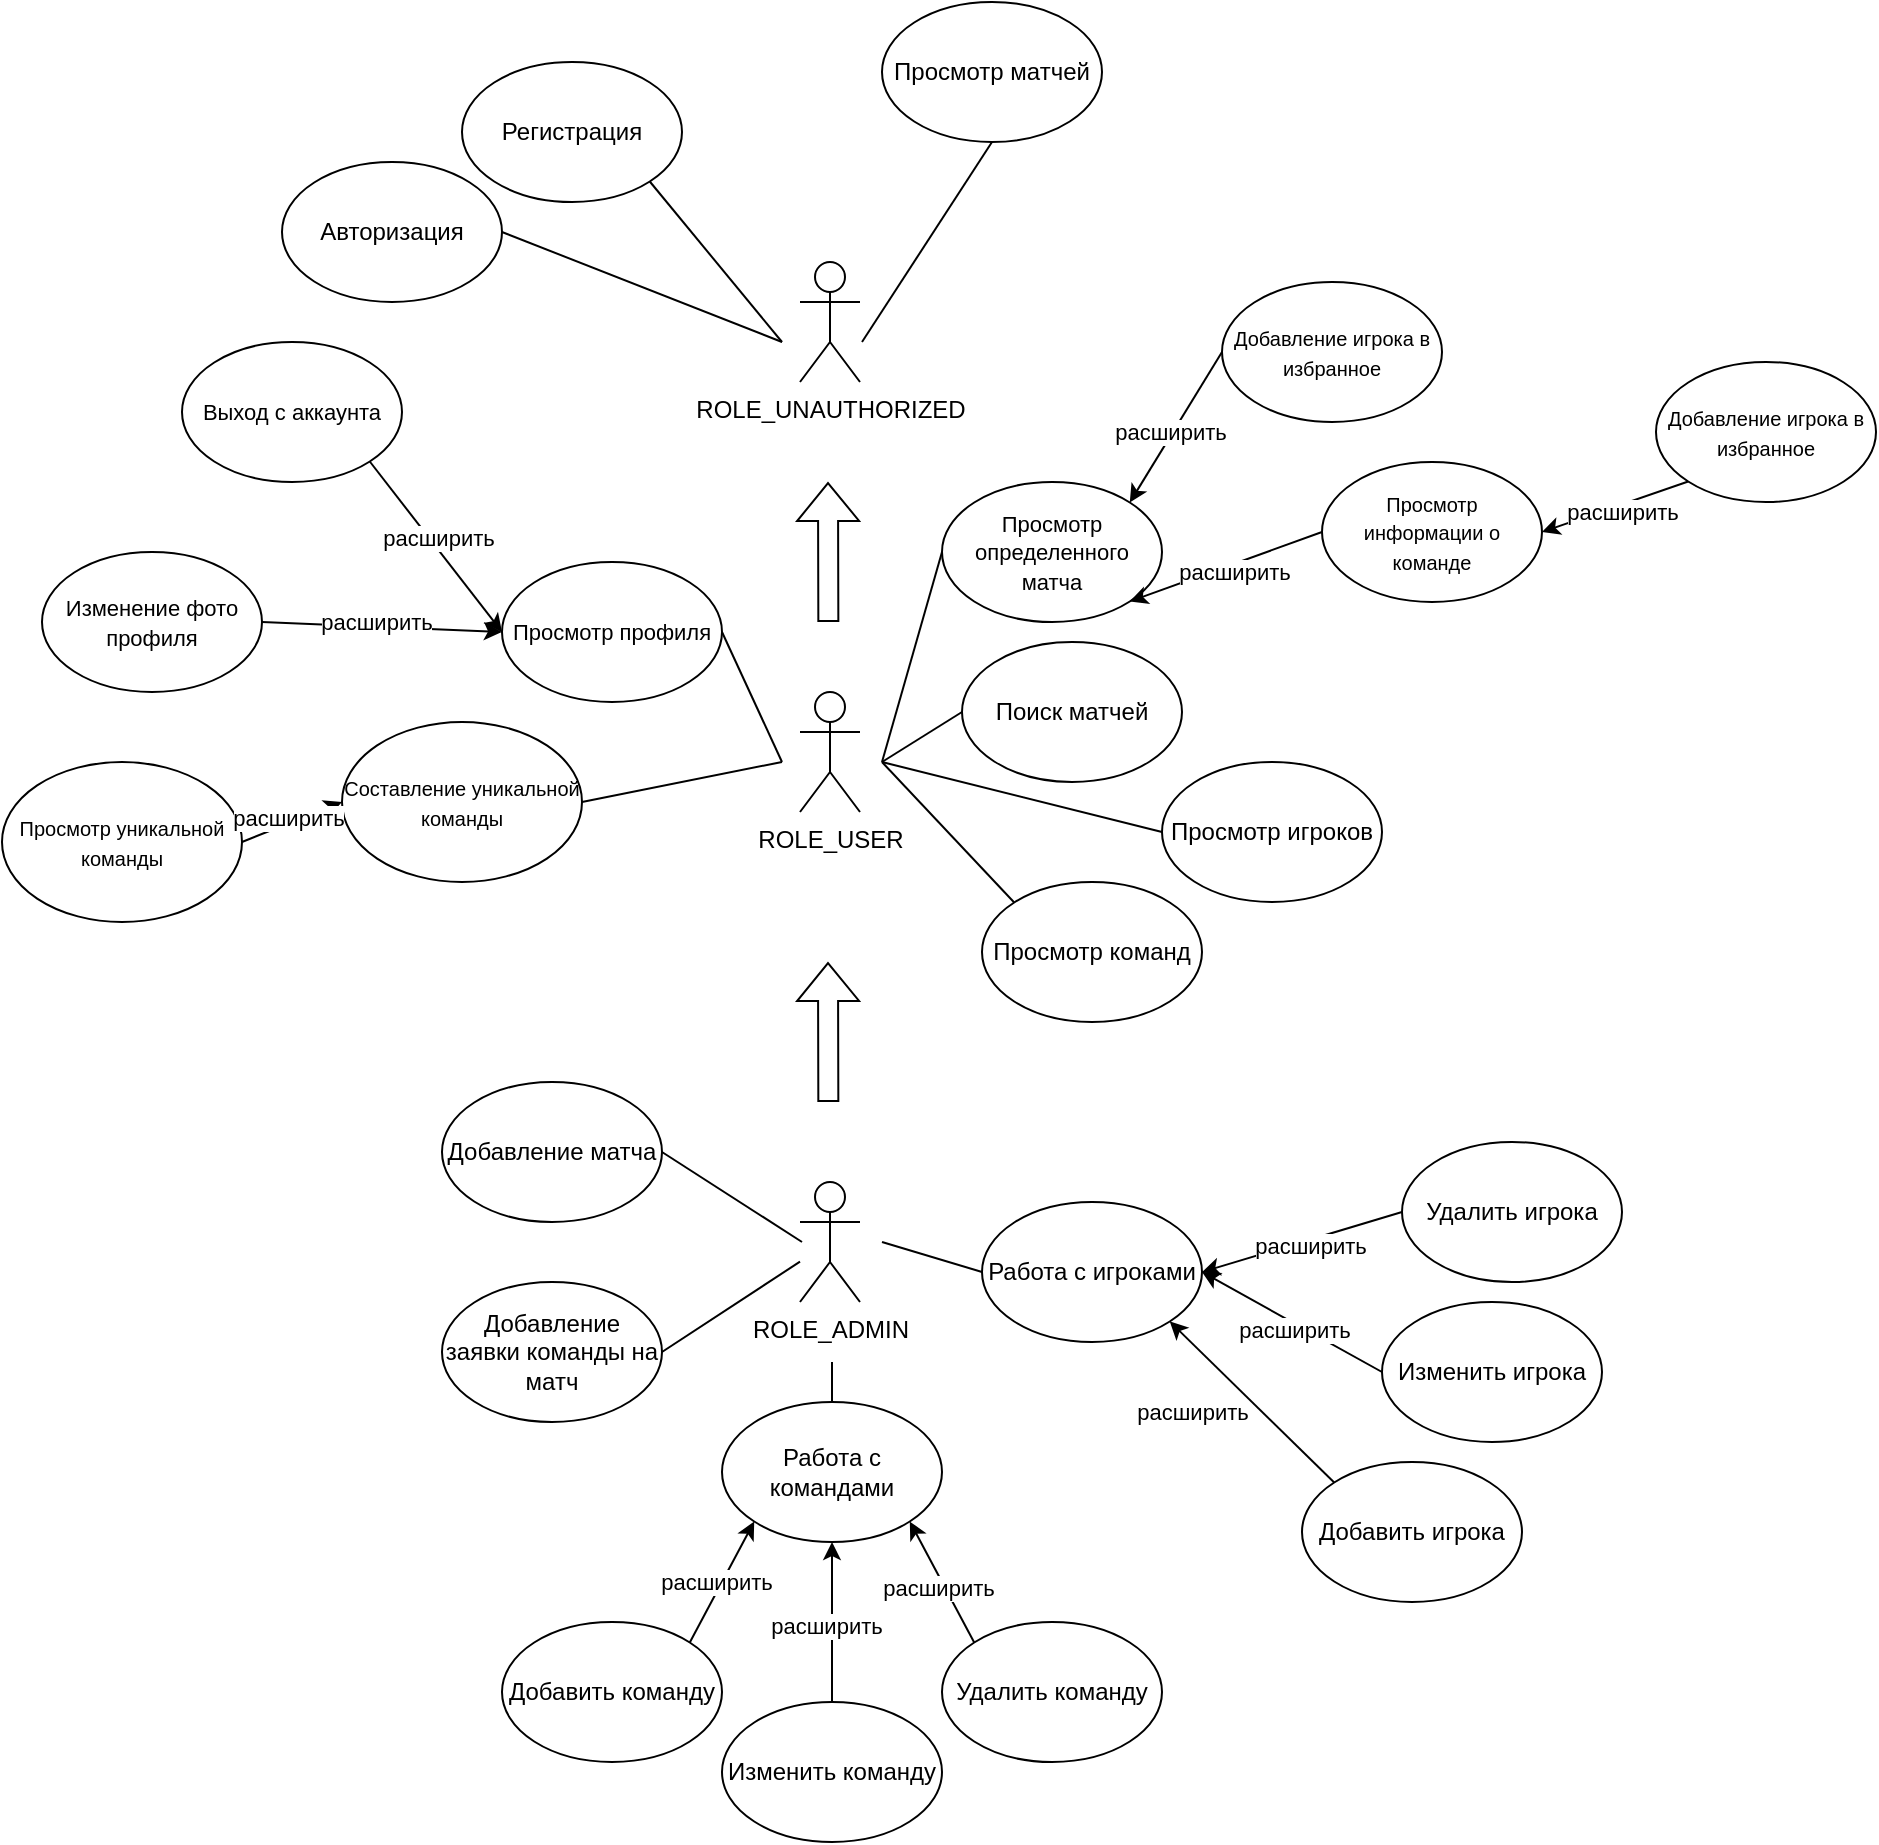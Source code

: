 <mxfile version="22.1.2" type="device">
  <diagram name="Страница — 1" id="UiNPFTjl_EpFxTG65hHo">
    <mxGraphModel dx="1480" dy="877" grid="1" gridSize="10" guides="1" tooltips="1" connect="1" arrows="1" fold="1" page="1" pageScale="1" pageWidth="827" pageHeight="1169" math="0" shadow="0">
      <root>
        <mxCell id="0" />
        <mxCell id="1" parent="0" />
        <mxCell id="uX3RrPYELe2vvAVmBpQw-1" value="ROLE_UNAUTHORIZED" style="shape=umlActor;verticalLabelPosition=bottom;verticalAlign=top;html=1;outlineConnect=0;" vertex="1" parent="1">
          <mxGeometry x="399" y="140" width="30" height="60" as="geometry" />
        </mxCell>
        <mxCell id="uX3RrPYELe2vvAVmBpQw-2" value="ROLE_USER" style="shape=umlActor;verticalLabelPosition=bottom;verticalAlign=top;html=1;outlineConnect=0;" vertex="1" parent="1">
          <mxGeometry x="399" y="355" width="30" height="60" as="geometry" />
        </mxCell>
        <mxCell id="uX3RrPYELe2vvAVmBpQw-3" value="ROLE_ADMIN" style="shape=umlActor;verticalLabelPosition=bottom;verticalAlign=top;html=1;outlineConnect=0;" vertex="1" parent="1">
          <mxGeometry x="399" y="600" width="30" height="60" as="geometry" />
        </mxCell>
        <mxCell id="uX3RrPYELe2vvAVmBpQw-4" value="" style="shape=flexArrow;endArrow=classic;html=1;rounded=0;" edge="1" parent="1">
          <mxGeometry width="50" height="50" relative="1" as="geometry">
            <mxPoint x="413.17" y="320" as="sourcePoint" />
            <mxPoint x="413" y="250" as="targetPoint" />
          </mxGeometry>
        </mxCell>
        <mxCell id="uX3RrPYELe2vvAVmBpQw-5" value="" style="shape=flexArrow;endArrow=classic;html=1;rounded=0;" edge="1" parent="1">
          <mxGeometry width="50" height="50" relative="1" as="geometry">
            <mxPoint x="413.17" y="560" as="sourcePoint" />
            <mxPoint x="413" y="490" as="targetPoint" />
          </mxGeometry>
        </mxCell>
        <mxCell id="uX3RrPYELe2vvAVmBpQw-6" value="Авторизация" style="ellipse;whiteSpace=wrap;html=1;" vertex="1" parent="1">
          <mxGeometry x="140" y="90" width="110" height="70" as="geometry" />
        </mxCell>
        <mxCell id="uX3RrPYELe2vvAVmBpQw-7" value="Регистрация" style="ellipse;whiteSpace=wrap;html=1;" vertex="1" parent="1">
          <mxGeometry x="230" y="40" width="110" height="70" as="geometry" />
        </mxCell>
        <mxCell id="uX3RrPYELe2vvAVmBpQw-8" value="" style="endArrow=none;html=1;rounded=0;entryX=1;entryY=1;entryDx=0;entryDy=0;" edge="1" parent="1" target="uX3RrPYELe2vvAVmBpQw-7">
          <mxGeometry width="50" height="50" relative="1" as="geometry">
            <mxPoint x="390" y="180" as="sourcePoint" />
            <mxPoint x="440" y="100" as="targetPoint" />
          </mxGeometry>
        </mxCell>
        <mxCell id="uX3RrPYELe2vvAVmBpQw-9" value="" style="endArrow=none;html=1;rounded=0;entryX=1;entryY=0.5;entryDx=0;entryDy=0;" edge="1" parent="1" target="uX3RrPYELe2vvAVmBpQw-6">
          <mxGeometry width="50" height="50" relative="1" as="geometry">
            <mxPoint x="390" y="180" as="sourcePoint" />
            <mxPoint x="510" y="140" as="targetPoint" />
          </mxGeometry>
        </mxCell>
        <mxCell id="uX3RrPYELe2vvAVmBpQw-10" value="Просмотр матчей" style="ellipse;whiteSpace=wrap;html=1;" vertex="1" parent="1">
          <mxGeometry x="440" y="10" width="110" height="70" as="geometry" />
        </mxCell>
        <mxCell id="uX3RrPYELe2vvAVmBpQw-11" value="" style="endArrow=none;html=1;rounded=0;entryX=0.5;entryY=1;entryDx=0;entryDy=0;" edge="1" parent="1" target="uX3RrPYELe2vvAVmBpQw-10">
          <mxGeometry width="50" height="50" relative="1" as="geometry">
            <mxPoint x="430" y="180" as="sourcePoint" />
            <mxPoint x="330" y="140" as="targetPoint" />
          </mxGeometry>
        </mxCell>
        <mxCell id="uX3RrPYELe2vvAVmBpQw-12" value="&lt;font style=&quot;font-size: 11px;&quot;&gt;Просмотр определенного матча&lt;/font&gt;" style="ellipse;whiteSpace=wrap;html=1;" vertex="1" parent="1">
          <mxGeometry x="470" y="250" width="110" height="70" as="geometry" />
        </mxCell>
        <mxCell id="uX3RrPYELe2vvAVmBpQw-14" value="&lt;font style=&quot;font-size: 10px;&quot;&gt;Добавление игрока в избранное&lt;/font&gt;" style="ellipse;whiteSpace=wrap;html=1;" vertex="1" parent="1">
          <mxGeometry x="610" y="150" width="110" height="70" as="geometry" />
        </mxCell>
        <mxCell id="uX3RrPYELe2vvAVmBpQw-15" value="&lt;font style=&quot;font-size: 10px;&quot;&gt;Просмотр информации о команде&lt;/font&gt;" style="ellipse;whiteSpace=wrap;html=1;" vertex="1" parent="1">
          <mxGeometry x="660" y="240" width="110" height="70" as="geometry" />
        </mxCell>
        <mxCell id="uX3RrPYELe2vvAVmBpQw-16" value="&lt;font style=&quot;font-size: 10px;&quot;&gt;Добавление игрока в избранное&lt;/font&gt;" style="ellipse;whiteSpace=wrap;html=1;" vertex="1" parent="1">
          <mxGeometry x="827" y="190" width="110" height="70" as="geometry" />
        </mxCell>
        <mxCell id="uX3RrPYELe2vvAVmBpQw-17" value="" style="endArrow=classic;html=1;rounded=0;entryX=1;entryY=1;entryDx=0;entryDy=0;exitX=0;exitY=0.5;exitDx=0;exitDy=0;" edge="1" parent="1" source="uX3RrPYELe2vvAVmBpQw-15" target="uX3RrPYELe2vvAVmBpQw-12">
          <mxGeometry width="50" height="50" relative="1" as="geometry">
            <mxPoint x="490" y="470" as="sourcePoint" />
            <mxPoint x="540" y="420" as="targetPoint" />
          </mxGeometry>
        </mxCell>
        <mxCell id="uX3RrPYELe2vvAVmBpQw-20" value="расширить" style="edgeLabel;html=1;align=center;verticalAlign=middle;resizable=0;points=[];" vertex="1" connectable="0" parent="uX3RrPYELe2vvAVmBpQw-17">
          <mxGeometry x="-0.055" y="3" relative="1" as="geometry">
            <mxPoint as="offset" />
          </mxGeometry>
        </mxCell>
        <mxCell id="uX3RrPYELe2vvAVmBpQw-18" value="" style="endArrow=classic;html=1;rounded=0;entryX=1;entryY=0;entryDx=0;entryDy=0;exitX=0;exitY=0.5;exitDx=0;exitDy=0;" edge="1" parent="1" source="uX3RrPYELe2vvAVmBpQw-14" target="uX3RrPYELe2vvAVmBpQw-12">
          <mxGeometry width="50" height="50" relative="1" as="geometry">
            <mxPoint x="696" y="420" as="sourcePoint" />
            <mxPoint x="610" y="365" as="targetPoint" />
          </mxGeometry>
        </mxCell>
        <mxCell id="uX3RrPYELe2vvAVmBpQw-19" value="расширить" style="edgeLabel;html=1;align=center;verticalAlign=middle;resizable=0;points=[];" vertex="1" connectable="0" parent="uX3RrPYELe2vvAVmBpQw-18">
          <mxGeometry x="0.075" y="-2" relative="1" as="geometry">
            <mxPoint as="offset" />
          </mxGeometry>
        </mxCell>
        <mxCell id="uX3RrPYELe2vvAVmBpQw-22" value="" style="endArrow=classic;html=1;rounded=0;entryX=1;entryY=0.5;entryDx=0;entryDy=0;exitX=0;exitY=1;exitDx=0;exitDy=0;" edge="1" parent="1" source="uX3RrPYELe2vvAVmBpQw-16" target="uX3RrPYELe2vvAVmBpQw-15">
          <mxGeometry width="50" height="50" relative="1" as="geometry">
            <mxPoint x="670" y="465" as="sourcePoint" />
            <mxPoint x="584" y="410" as="targetPoint" />
          </mxGeometry>
        </mxCell>
        <mxCell id="uX3RrPYELe2vvAVmBpQw-23" value="расширить" style="edgeLabel;html=1;align=center;verticalAlign=middle;resizable=0;points=[];" vertex="1" connectable="0" parent="uX3RrPYELe2vvAVmBpQw-22">
          <mxGeometry x="-0.055" y="3" relative="1" as="geometry">
            <mxPoint as="offset" />
          </mxGeometry>
        </mxCell>
        <mxCell id="uX3RrPYELe2vvAVmBpQw-24" value="" style="endArrow=none;html=1;rounded=0;entryX=0;entryY=0.5;entryDx=0;entryDy=0;" edge="1" parent="1" target="uX3RrPYELe2vvAVmBpQw-12">
          <mxGeometry width="50" height="50" relative="1" as="geometry">
            <mxPoint x="440" y="390" as="sourcePoint" />
            <mxPoint x="540" y="420" as="targetPoint" />
          </mxGeometry>
        </mxCell>
        <mxCell id="uX3RrPYELe2vvAVmBpQw-25" value="Поиск матчей" style="ellipse;whiteSpace=wrap;html=1;" vertex="1" parent="1">
          <mxGeometry x="480" y="330" width="110" height="70" as="geometry" />
        </mxCell>
        <mxCell id="uX3RrPYELe2vvAVmBpQw-26" value="" style="endArrow=none;html=1;rounded=0;exitX=0;exitY=0.5;exitDx=0;exitDy=0;" edge="1" parent="1" source="uX3RrPYELe2vvAVmBpQw-25">
          <mxGeometry width="50" height="50" relative="1" as="geometry">
            <mxPoint x="440" y="500" as="sourcePoint" />
            <mxPoint x="440" y="390" as="targetPoint" />
          </mxGeometry>
        </mxCell>
        <mxCell id="uX3RrPYELe2vvAVmBpQw-27" value="&lt;font style=&quot;font-size: 11px;&quot;&gt;Изменение фото профиля&lt;/font&gt;" style="ellipse;whiteSpace=wrap;html=1;" vertex="1" parent="1">
          <mxGeometry x="20" y="285" width="110" height="70" as="geometry" />
        </mxCell>
        <mxCell id="uX3RrPYELe2vvAVmBpQw-28" value="&lt;font style=&quot;font-size: 11px;&quot;&gt;Просмотр профиля&lt;/font&gt;" style="ellipse;whiteSpace=wrap;html=1;" vertex="1" parent="1">
          <mxGeometry x="250" y="290" width="110" height="70" as="geometry" />
        </mxCell>
        <mxCell id="uX3RrPYELe2vvAVmBpQw-29" value="&lt;font style=&quot;font-size: 11px;&quot;&gt;Выход с аккаунта&lt;/font&gt;" style="ellipse;whiteSpace=wrap;html=1;" vertex="1" parent="1">
          <mxGeometry x="90" y="180" width="110" height="70" as="geometry" />
        </mxCell>
        <mxCell id="uX3RrPYELe2vvAVmBpQw-30" value="" style="endArrow=classic;html=1;rounded=0;entryX=0;entryY=0.5;entryDx=0;entryDy=0;exitX=1;exitY=1;exitDx=0;exitDy=0;" edge="1" parent="1" source="uX3RrPYELe2vvAVmBpQw-29" target="uX3RrPYELe2vvAVmBpQw-28">
          <mxGeometry width="50" height="50" relative="1" as="geometry">
            <mxPoint x="276" y="482.5" as="sourcePoint" />
            <mxPoint x="190" y="427.5" as="targetPoint" />
          </mxGeometry>
        </mxCell>
        <mxCell id="uX3RrPYELe2vvAVmBpQw-31" value="расширить" style="edgeLabel;html=1;align=center;verticalAlign=middle;resizable=0;points=[];" vertex="1" connectable="0" parent="uX3RrPYELe2vvAVmBpQw-30">
          <mxGeometry x="-0.055" y="3" relative="1" as="geometry">
            <mxPoint as="offset" />
          </mxGeometry>
        </mxCell>
        <mxCell id="uX3RrPYELe2vvAVmBpQw-32" value="" style="endArrow=classic;html=1;rounded=0;entryX=0;entryY=0.5;entryDx=0;entryDy=0;exitX=1;exitY=0.5;exitDx=0;exitDy=0;" edge="1" parent="1" source="uX3RrPYELe2vvAVmBpQw-27" target="uX3RrPYELe2vvAVmBpQw-28">
          <mxGeometry width="50" height="50" relative="1" as="geometry">
            <mxPoint x="160" y="320" as="sourcePoint" />
            <mxPoint x="260" y="375" as="targetPoint" />
          </mxGeometry>
        </mxCell>
        <mxCell id="uX3RrPYELe2vvAVmBpQw-33" value="расширить" style="edgeLabel;html=1;align=center;verticalAlign=middle;resizable=0;points=[];" vertex="1" connectable="0" parent="uX3RrPYELe2vvAVmBpQw-32">
          <mxGeometry x="-0.055" y="3" relative="1" as="geometry">
            <mxPoint as="offset" />
          </mxGeometry>
        </mxCell>
        <mxCell id="uX3RrPYELe2vvAVmBpQw-34" value="" style="endArrow=none;html=1;rounded=0;exitX=1;exitY=0.5;exitDx=0;exitDy=0;" edge="1" parent="1" source="uX3RrPYELe2vvAVmBpQw-28">
          <mxGeometry width="50" height="50" relative="1" as="geometry">
            <mxPoint x="450" y="400" as="sourcePoint" />
            <mxPoint x="390" y="390" as="targetPoint" />
          </mxGeometry>
        </mxCell>
        <mxCell id="uX3RrPYELe2vvAVmBpQw-35" value="&lt;font style=&quot;font-size: 10px;&quot;&gt;Просмотр уникальной команды&lt;/font&gt;" style="ellipse;whiteSpace=wrap;html=1;" vertex="1" parent="1">
          <mxGeometry y="390" width="120" height="80" as="geometry" />
        </mxCell>
        <mxCell id="uX3RrPYELe2vvAVmBpQw-36" value="&lt;font style=&quot;font-size: 10px;&quot;&gt;Составление уникальной команды&lt;/font&gt;" style="ellipse;whiteSpace=wrap;html=1;" vertex="1" parent="1">
          <mxGeometry x="170" y="370" width="120" height="80" as="geometry" />
        </mxCell>
        <mxCell id="uX3RrPYELe2vvAVmBpQw-37" value="" style="endArrow=none;html=1;rounded=0;entryX=1;entryY=0.5;entryDx=0;entryDy=0;" edge="1" parent="1" target="uX3RrPYELe2vvAVmBpQw-36">
          <mxGeometry width="50" height="50" relative="1" as="geometry">
            <mxPoint x="390" y="390" as="sourcePoint" />
            <mxPoint x="400" y="400" as="targetPoint" />
          </mxGeometry>
        </mxCell>
        <mxCell id="uX3RrPYELe2vvAVmBpQw-41" value="" style="endArrow=classic;html=1;rounded=0;entryX=0;entryY=0.5;entryDx=0;entryDy=0;exitX=1;exitY=0.5;exitDx=0;exitDy=0;" edge="1" parent="1" source="uX3RrPYELe2vvAVmBpQw-35" target="uX3RrPYELe2vvAVmBpQw-36">
          <mxGeometry width="50" height="50" relative="1" as="geometry">
            <mxPoint x="140" y="330" as="sourcePoint" />
            <mxPoint x="260" y="335" as="targetPoint" />
          </mxGeometry>
        </mxCell>
        <mxCell id="uX3RrPYELe2vvAVmBpQw-42" value="расширить" style="edgeLabel;html=1;align=center;verticalAlign=middle;resizable=0;points=[];" vertex="1" connectable="0" parent="uX3RrPYELe2vvAVmBpQw-41">
          <mxGeometry x="-0.055" y="3" relative="1" as="geometry">
            <mxPoint as="offset" />
          </mxGeometry>
        </mxCell>
        <mxCell id="uX3RrPYELe2vvAVmBpQw-43" value="" style="endArrow=none;html=1;rounded=0;exitX=0;exitY=0.5;exitDx=0;exitDy=0;" edge="1" parent="1" source="uX3RrPYELe2vvAVmBpQw-44">
          <mxGeometry width="50" height="50" relative="1" as="geometry">
            <mxPoint x="590" y="440" as="sourcePoint" />
            <mxPoint x="440" y="390" as="targetPoint" />
          </mxGeometry>
        </mxCell>
        <mxCell id="uX3RrPYELe2vvAVmBpQw-44" value="Просмотр игроков" style="ellipse;whiteSpace=wrap;html=1;" vertex="1" parent="1">
          <mxGeometry x="580" y="390" width="110" height="70" as="geometry" />
        </mxCell>
        <mxCell id="uX3RrPYELe2vvAVmBpQw-47" value="Просмотр команд" style="ellipse;whiteSpace=wrap;html=1;" vertex="1" parent="1">
          <mxGeometry x="490" y="450" width="110" height="70" as="geometry" />
        </mxCell>
        <mxCell id="uX3RrPYELe2vvAVmBpQw-48" value="" style="endArrow=none;html=1;rounded=0;exitX=0;exitY=0;exitDx=0;exitDy=0;" edge="1" parent="1" source="uX3RrPYELe2vvAVmBpQw-47">
          <mxGeometry width="50" height="50" relative="1" as="geometry">
            <mxPoint x="590" y="435" as="sourcePoint" />
            <mxPoint x="440" y="390" as="targetPoint" />
          </mxGeometry>
        </mxCell>
        <mxCell id="uX3RrPYELe2vvAVmBpQw-49" value="Работа с игроками" style="ellipse;whiteSpace=wrap;html=1;" vertex="1" parent="1">
          <mxGeometry x="490" y="610" width="110" height="70" as="geometry" />
        </mxCell>
        <mxCell id="uX3RrPYELe2vvAVmBpQw-50" value="Работа с командами" style="ellipse;whiteSpace=wrap;html=1;" vertex="1" parent="1">
          <mxGeometry x="360" y="710" width="110" height="70" as="geometry" />
        </mxCell>
        <mxCell id="uX3RrPYELe2vvAVmBpQw-51" value="Удалить игрока" style="ellipse;whiteSpace=wrap;html=1;" vertex="1" parent="1">
          <mxGeometry x="700" y="580" width="110" height="70" as="geometry" />
        </mxCell>
        <mxCell id="uX3RrPYELe2vvAVmBpQw-52" value="Изменить игрока" style="ellipse;whiteSpace=wrap;html=1;" vertex="1" parent="1">
          <mxGeometry x="690" y="660" width="110" height="70" as="geometry" />
        </mxCell>
        <mxCell id="uX3RrPYELe2vvAVmBpQw-53" value="Добавить игрока" style="ellipse;whiteSpace=wrap;html=1;" vertex="1" parent="1">
          <mxGeometry x="650" y="740" width="110" height="70" as="geometry" />
        </mxCell>
        <mxCell id="uX3RrPYELe2vvAVmBpQw-54" value="Изменить команду" style="ellipse;whiteSpace=wrap;html=1;" vertex="1" parent="1">
          <mxGeometry x="360" y="860" width="110" height="70" as="geometry" />
        </mxCell>
        <mxCell id="uX3RrPYELe2vvAVmBpQw-55" value="Удалить команду" style="ellipse;whiteSpace=wrap;html=1;" vertex="1" parent="1">
          <mxGeometry x="470" y="820" width="110" height="70" as="geometry" />
        </mxCell>
        <mxCell id="uX3RrPYELe2vvAVmBpQw-56" value="Добавить команду" style="ellipse;whiteSpace=wrap;html=1;" vertex="1" parent="1">
          <mxGeometry x="250" y="820" width="110" height="70" as="geometry" />
        </mxCell>
        <mxCell id="uX3RrPYELe2vvAVmBpQw-57" value="" style="endArrow=classic;html=1;rounded=0;entryX=1;entryY=0.5;entryDx=0;entryDy=0;exitX=0;exitY=0.5;exitDx=0;exitDy=0;" edge="1" parent="1" source="uX3RrPYELe2vvAVmBpQw-52" target="uX3RrPYELe2vvAVmBpQw-49">
          <mxGeometry width="50" height="50" relative="1" as="geometry">
            <mxPoint x="670" y="285" as="sourcePoint" />
            <mxPoint x="574" y="320" as="targetPoint" />
          </mxGeometry>
        </mxCell>
        <mxCell id="uX3RrPYELe2vvAVmBpQw-58" value="расширить" style="edgeLabel;html=1;align=center;verticalAlign=middle;resizable=0;points=[];" vertex="1" connectable="0" parent="uX3RrPYELe2vvAVmBpQw-57">
          <mxGeometry x="-0.055" y="3" relative="1" as="geometry">
            <mxPoint as="offset" />
          </mxGeometry>
        </mxCell>
        <mxCell id="uX3RrPYELe2vvAVmBpQw-59" value="" style="endArrow=classic;html=1;rounded=0;entryX=1;entryY=0.5;entryDx=0;entryDy=0;exitX=0;exitY=0.5;exitDx=0;exitDy=0;" edge="1" parent="1" source="uX3RrPYELe2vvAVmBpQw-51" target="uX3RrPYELe2vvAVmBpQw-49">
          <mxGeometry width="50" height="50" relative="1" as="geometry">
            <mxPoint x="700" y="705" as="sourcePoint" />
            <mxPoint x="610" y="655" as="targetPoint" />
          </mxGeometry>
        </mxCell>
        <mxCell id="uX3RrPYELe2vvAVmBpQw-60" value="расширить" style="edgeLabel;html=1;align=center;verticalAlign=middle;resizable=0;points=[];" vertex="1" connectable="0" parent="uX3RrPYELe2vvAVmBpQw-59">
          <mxGeometry x="-0.055" y="3" relative="1" as="geometry">
            <mxPoint as="offset" />
          </mxGeometry>
        </mxCell>
        <mxCell id="uX3RrPYELe2vvAVmBpQw-61" value="" style="endArrow=classic;html=1;rounded=0;entryX=1;entryY=1;entryDx=0;entryDy=0;exitX=0;exitY=0;exitDx=0;exitDy=0;" edge="1" parent="1" source="uX3RrPYELe2vvAVmBpQw-53" target="uX3RrPYELe2vvAVmBpQw-49">
          <mxGeometry width="50" height="50" relative="1" as="geometry">
            <mxPoint x="710" y="625" as="sourcePoint" />
            <mxPoint x="610" y="655" as="targetPoint" />
          </mxGeometry>
        </mxCell>
        <mxCell id="uX3RrPYELe2vvAVmBpQw-62" value="расширить" style="edgeLabel;html=1;align=center;verticalAlign=middle;resizable=0;points=[];" vertex="1" connectable="0" parent="uX3RrPYELe2vvAVmBpQw-61">
          <mxGeometry x="-0.055" y="3" relative="1" as="geometry">
            <mxPoint x="-30" as="offset" />
          </mxGeometry>
        </mxCell>
        <mxCell id="uX3RrPYELe2vvAVmBpQw-63" value="" style="endArrow=classic;html=1;rounded=0;entryX=1;entryY=1;entryDx=0;entryDy=0;exitX=0;exitY=0;exitDx=0;exitDy=0;" edge="1" parent="1" source="uX3RrPYELe2vvAVmBpQw-55" target="uX3RrPYELe2vvAVmBpQw-50">
          <mxGeometry width="50" height="50" relative="1" as="geometry">
            <mxPoint x="646" y="760" as="sourcePoint" />
            <mxPoint x="564" y="680" as="targetPoint" />
          </mxGeometry>
        </mxCell>
        <mxCell id="uX3RrPYELe2vvAVmBpQw-64" value="расширить" style="edgeLabel;html=1;align=center;verticalAlign=middle;resizable=0;points=[];" vertex="1" connectable="0" parent="uX3RrPYELe2vvAVmBpQw-63">
          <mxGeometry x="-0.055" y="3" relative="1" as="geometry">
            <mxPoint as="offset" />
          </mxGeometry>
        </mxCell>
        <mxCell id="uX3RrPYELe2vvAVmBpQw-65" value="" style="endArrow=classic;html=1;rounded=0;entryX=0.5;entryY=1;entryDx=0;entryDy=0;exitX=0.5;exitY=0;exitDx=0;exitDy=0;" edge="1" parent="1" source="uX3RrPYELe2vvAVmBpQw-54" target="uX3RrPYELe2vvAVmBpQw-50">
          <mxGeometry width="50" height="50" relative="1" as="geometry">
            <mxPoint x="516" y="840" as="sourcePoint" />
            <mxPoint x="464" y="780" as="targetPoint" />
          </mxGeometry>
        </mxCell>
        <mxCell id="uX3RrPYELe2vvAVmBpQw-66" value="расширить" style="edgeLabel;html=1;align=center;verticalAlign=middle;resizable=0;points=[];" vertex="1" connectable="0" parent="uX3RrPYELe2vvAVmBpQw-65">
          <mxGeometry x="-0.055" y="3" relative="1" as="geometry">
            <mxPoint as="offset" />
          </mxGeometry>
        </mxCell>
        <mxCell id="uX3RrPYELe2vvAVmBpQw-67" value="" style="endArrow=classic;html=1;rounded=0;entryX=0;entryY=1;entryDx=0;entryDy=0;exitX=1;exitY=0;exitDx=0;exitDy=0;" edge="1" parent="1" source="uX3RrPYELe2vvAVmBpQw-56" target="uX3RrPYELe2vvAVmBpQw-50">
          <mxGeometry width="50" height="50" relative="1" as="geometry">
            <mxPoint x="425" y="870" as="sourcePoint" />
            <mxPoint x="425" y="790" as="targetPoint" />
          </mxGeometry>
        </mxCell>
        <mxCell id="uX3RrPYELe2vvAVmBpQw-68" value="расширить" style="edgeLabel;html=1;align=center;verticalAlign=middle;resizable=0;points=[];" vertex="1" connectable="0" parent="uX3RrPYELe2vvAVmBpQw-67">
          <mxGeometry x="-0.055" y="3" relative="1" as="geometry">
            <mxPoint as="offset" />
          </mxGeometry>
        </mxCell>
        <mxCell id="uX3RrPYELe2vvAVmBpQw-69" value="" style="endArrow=none;html=1;rounded=0;exitX=0.5;exitY=0;exitDx=0;exitDy=0;" edge="1" parent="1" source="uX3RrPYELe2vvAVmBpQw-50">
          <mxGeometry width="50" height="50" relative="1" as="geometry">
            <mxPoint x="410" y="770" as="sourcePoint" />
            <mxPoint x="415" y="690" as="targetPoint" />
          </mxGeometry>
        </mxCell>
        <mxCell id="uX3RrPYELe2vvAVmBpQw-70" value="" style="endArrow=none;html=1;rounded=0;exitX=0;exitY=0.5;exitDx=0;exitDy=0;" edge="1" parent="1" source="uX3RrPYELe2vvAVmBpQw-49">
          <mxGeometry width="50" height="50" relative="1" as="geometry">
            <mxPoint x="425" y="720" as="sourcePoint" />
            <mxPoint x="440" y="630" as="targetPoint" />
          </mxGeometry>
        </mxCell>
        <mxCell id="uX3RrPYELe2vvAVmBpQw-71" value="Добавление матча" style="ellipse;whiteSpace=wrap;html=1;" vertex="1" parent="1">
          <mxGeometry x="220" y="550" width="110" height="70" as="geometry" />
        </mxCell>
        <mxCell id="uX3RrPYELe2vvAVmBpQw-72" value="Добавление заявки команды на матч" style="ellipse;whiteSpace=wrap;html=1;" vertex="1" parent="1">
          <mxGeometry x="220" y="650" width="110" height="70" as="geometry" />
        </mxCell>
        <mxCell id="uX3RrPYELe2vvAVmBpQw-73" value="" style="endArrow=none;html=1;rounded=0;entryX=1;entryY=0.5;entryDx=0;entryDy=0;" edge="1" parent="1" source="uX3RrPYELe2vvAVmBpQw-3" target="uX3RrPYELe2vvAVmBpQw-72">
          <mxGeometry width="50" height="50" relative="1" as="geometry">
            <mxPoint x="500" y="655" as="sourcePoint" />
            <mxPoint x="450" y="640" as="targetPoint" />
          </mxGeometry>
        </mxCell>
        <mxCell id="uX3RrPYELe2vvAVmBpQw-74" value="" style="endArrow=none;html=1;rounded=0;exitX=1;exitY=0.5;exitDx=0;exitDy=0;" edge="1" parent="1" source="uX3RrPYELe2vvAVmBpQw-71">
          <mxGeometry width="50" height="50" relative="1" as="geometry">
            <mxPoint x="500" y="655" as="sourcePoint" />
            <mxPoint x="400" y="630" as="targetPoint" />
          </mxGeometry>
        </mxCell>
      </root>
    </mxGraphModel>
  </diagram>
</mxfile>
